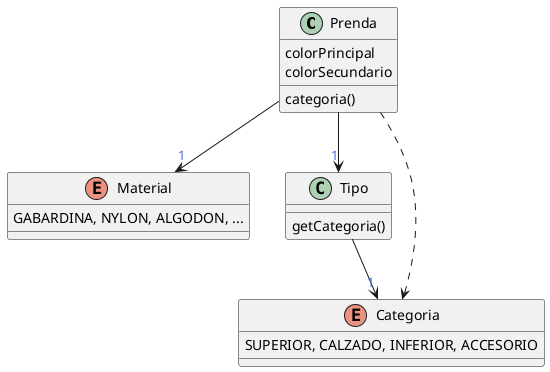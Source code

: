 @startuml
'https://plantuml.com/class-diagram
skinparam backgroundColor transparent
skinparam arrowFontColor royalblue

class Prenda {
    colorPrincipal
    colorSecundario
    categoria()
}
enum Material {
    GABARDINA, NYLON, ALGODON, ...
}
class Tipo {
    getCategoria()
}
enum Categoria {
    SUPERIOR, CALZADO, INFERIOR, ACCESORIO
}

Prenda --> "1" Material
Prenda ..> Categoria
Prenda --> "1" Tipo
Tipo --> "1" Categoria

@enduml